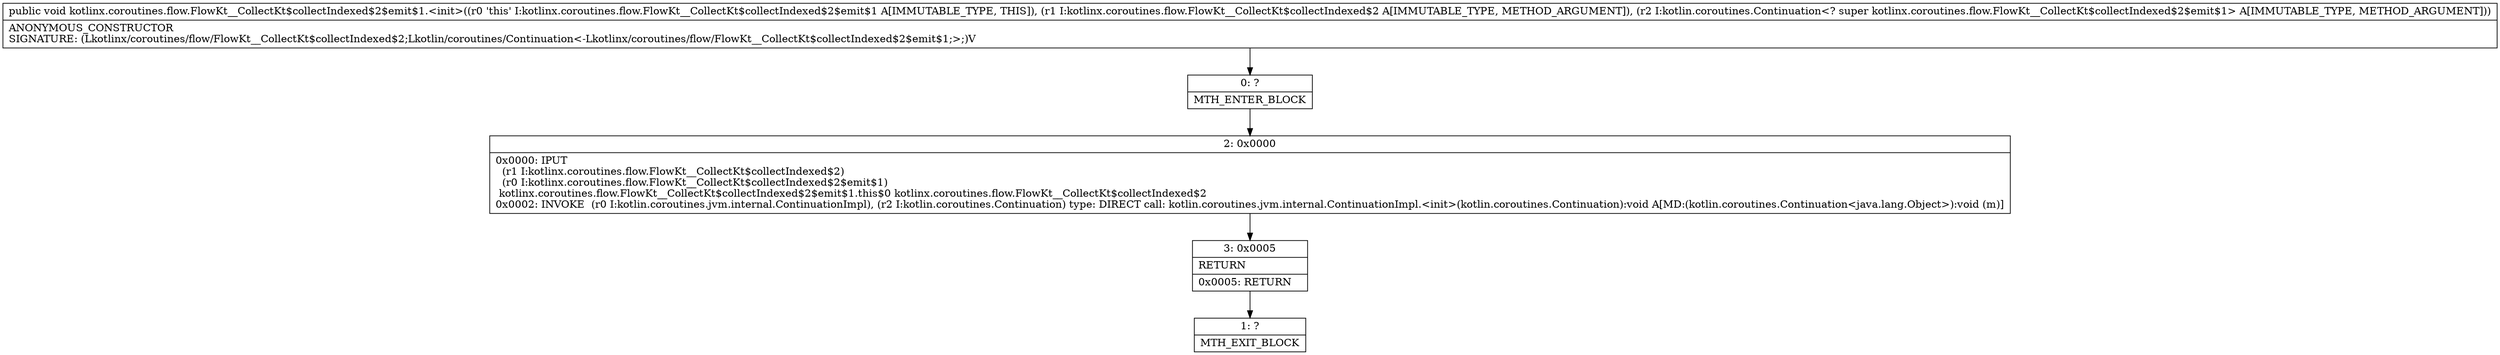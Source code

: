 digraph "CFG forkotlinx.coroutines.flow.FlowKt__CollectKt$collectIndexed$2$emit$1.\<init\>(Lkotlinx\/coroutines\/flow\/FlowKt__CollectKt$collectIndexed$2;Lkotlin\/coroutines\/Continuation;)V" {
Node_0 [shape=record,label="{0\:\ ?|MTH_ENTER_BLOCK\l}"];
Node_2 [shape=record,label="{2\:\ 0x0000|0x0000: IPUT  \l  (r1 I:kotlinx.coroutines.flow.FlowKt__CollectKt$collectIndexed$2)\l  (r0 I:kotlinx.coroutines.flow.FlowKt__CollectKt$collectIndexed$2$emit$1)\l kotlinx.coroutines.flow.FlowKt__CollectKt$collectIndexed$2$emit$1.this$0 kotlinx.coroutines.flow.FlowKt__CollectKt$collectIndexed$2 \l0x0002: INVOKE  (r0 I:kotlin.coroutines.jvm.internal.ContinuationImpl), (r2 I:kotlin.coroutines.Continuation) type: DIRECT call: kotlin.coroutines.jvm.internal.ContinuationImpl.\<init\>(kotlin.coroutines.Continuation):void A[MD:(kotlin.coroutines.Continuation\<java.lang.Object\>):void (m)]\l}"];
Node_3 [shape=record,label="{3\:\ 0x0005|RETURN\l|0x0005: RETURN   \l}"];
Node_1 [shape=record,label="{1\:\ ?|MTH_EXIT_BLOCK\l}"];
MethodNode[shape=record,label="{public void kotlinx.coroutines.flow.FlowKt__CollectKt$collectIndexed$2$emit$1.\<init\>((r0 'this' I:kotlinx.coroutines.flow.FlowKt__CollectKt$collectIndexed$2$emit$1 A[IMMUTABLE_TYPE, THIS]), (r1 I:kotlinx.coroutines.flow.FlowKt__CollectKt$collectIndexed$2 A[IMMUTABLE_TYPE, METHOD_ARGUMENT]), (r2 I:kotlin.coroutines.Continuation\<? super kotlinx.coroutines.flow.FlowKt__CollectKt$collectIndexed$2$emit$1\> A[IMMUTABLE_TYPE, METHOD_ARGUMENT]))  | ANONYMOUS_CONSTRUCTOR\lSIGNATURE: (Lkotlinx\/coroutines\/flow\/FlowKt__CollectKt$collectIndexed$2;Lkotlin\/coroutines\/Continuation\<\-Lkotlinx\/coroutines\/flow\/FlowKt__CollectKt$collectIndexed$2$emit$1;\>;)V\l}"];
MethodNode -> Node_0;Node_0 -> Node_2;
Node_2 -> Node_3;
Node_3 -> Node_1;
}

